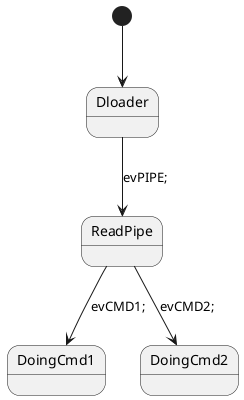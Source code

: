 @startuml
[*] --> Dloader
Dloader --> ReadPipe : evPIPE;
ReadPipe --> DoingCmd1 : evCMD1;
ReadPipe --> DoingCmd2 : evCMD2;
@enduml
